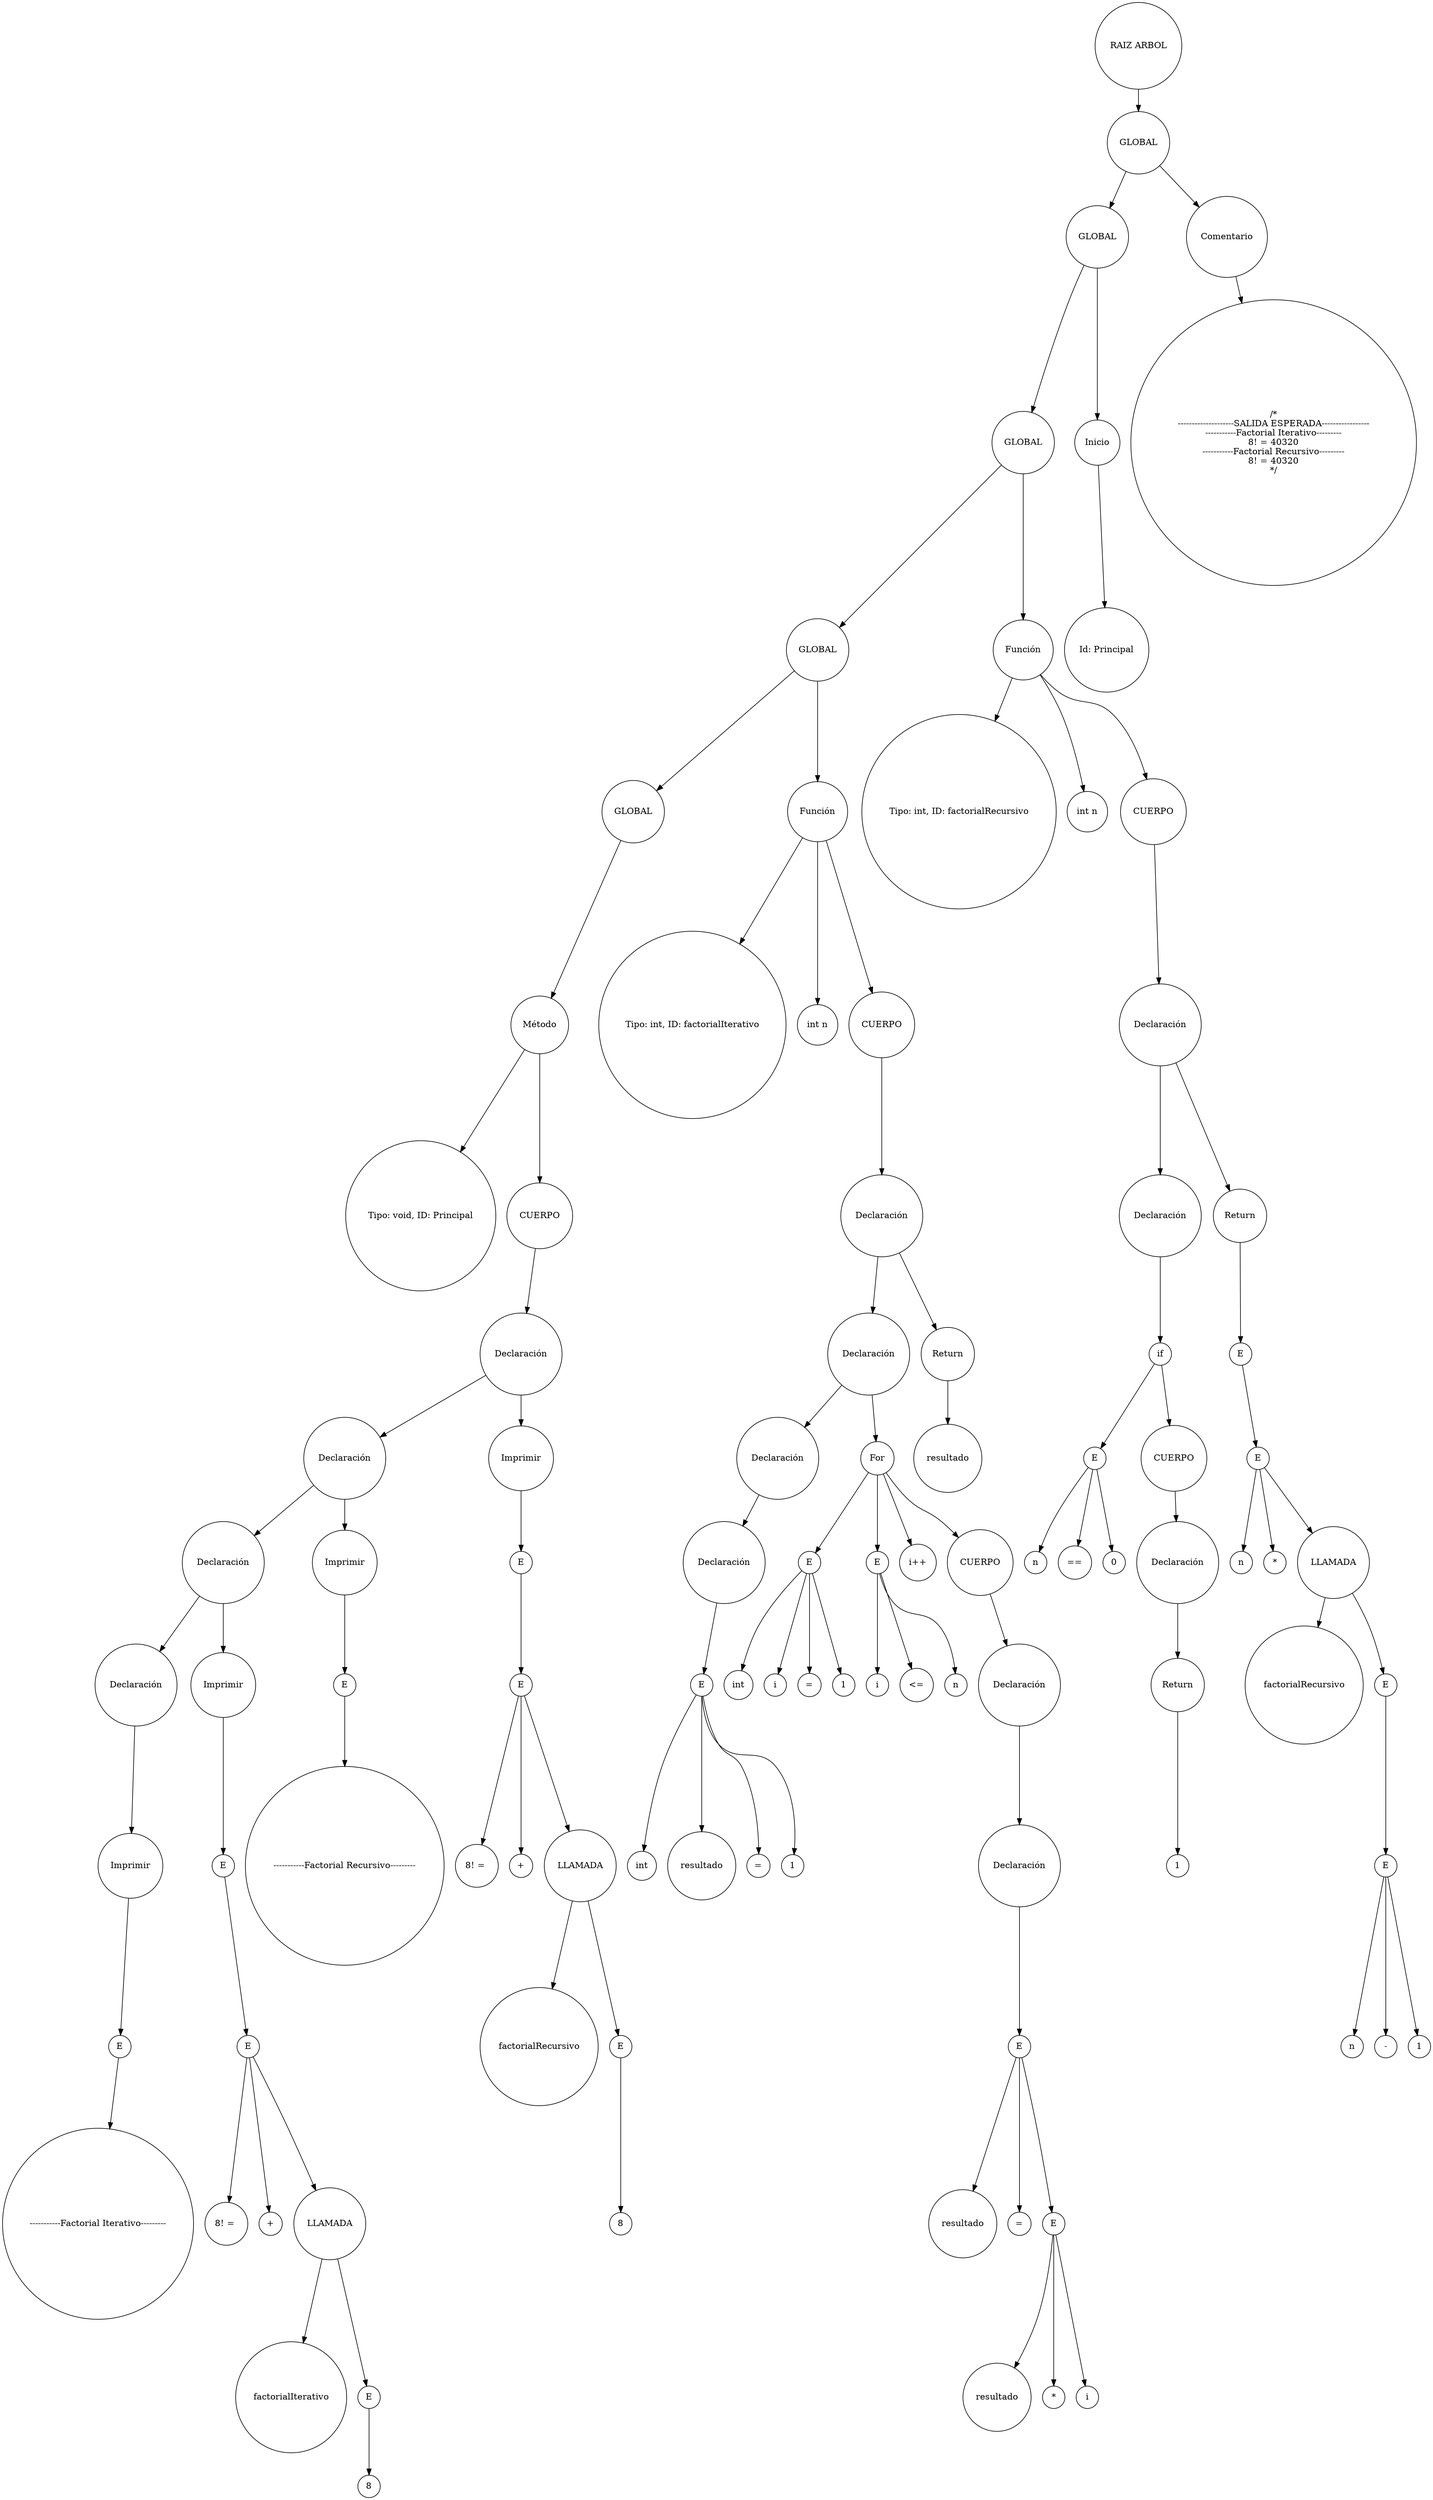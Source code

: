 digraph G {
11583 [label= "RAIZ ARBOL" fillcolor="#d62728" shape="circle"];
11583->11584;
11584 [label= "GLOBAL" fillcolor="#d62728" shape="circle"];
11584->11585;
11585 [label= "GLOBAL" fillcolor="#d62728" shape="circle"];
11585->11586;
11586 [label= "GLOBAL" fillcolor="#d62728" shape="circle"];
11586->11587;
11587 [label= "GLOBAL" fillcolor="#d62728" shape="circle"];
11587->11588;
11588 [label= "GLOBAL" fillcolor="#d62728" shape="circle"];
11588->11589;
11589 [label= "Método" fillcolor="#d62728" shape="circle"];
11589->11590;
11590 [label= "Tipo: void, ID: Principal" fillcolor="#d62728" shape="circle"];
11589->11591;
11591 [label= "CUERPO" fillcolor="#d62728" shape="circle"];
11591->11592;
11592 [label= "Declaración" fillcolor="#d62728" shape="circle"];
11592->11593;
11593 [label= "Declaración" fillcolor="#d62728" shape="circle"];
11593->11594;
11594 [label= "Declaración" fillcolor="#d62728" shape="circle"];
11594->11595;
11595 [label= "Declaración" fillcolor="#d62728" shape="circle"];
11595->11596;
11596 [label= "Imprimir" fillcolor="#d62728" shape="circle"];
11596->11597;
11597 [label= "E" fillcolor="#d62728" shape="circle"];
11597->11598;
11598 [label= "-----------Factorial Iterativo---------" fillcolor="#d62728" shape="circle"];
11594->11599;
11599 [label= "Imprimir" fillcolor="#d62728" shape="circle"];
11599->11600;
11600 [label= "E" fillcolor="#d62728" shape="circle"];
11600->11601;
11601 [label= "E" fillcolor="#d62728" shape="circle"];
11601->11602;
11602 [label= "8! = " fillcolor="#d62728" shape="circle"];
11601->11603;
11603 [label= "+" fillcolor="#d62728" shape="circle"];
11601->11604;
11604 [label= "LLAMADA" fillcolor="#d62728" shape="circle"];
11604->11605;
11605 [label= "factorialIterativo" fillcolor="#d62728" shape="circle"];
11604->11606;
11606 [label= "E" fillcolor="#d62728" shape="circle"];
11606->11607;
11607 [label= "8" fillcolor="#d62728" shape="circle"];
11593->11608;
11608 [label= "Imprimir" fillcolor="#d62728" shape="circle"];
11608->11609;
11609 [label= "E" fillcolor="#d62728" shape="circle"];
11609->11610;
11610 [label= "-----------Factorial Recursivo---------" fillcolor="#d62728" shape="circle"];
11592->11611;
11611 [label= "Imprimir" fillcolor="#d62728" shape="circle"];
11611->11612;
11612 [label= "E" fillcolor="#d62728" shape="circle"];
11612->11613;
11613 [label= "E" fillcolor="#d62728" shape="circle"];
11613->11614;
11614 [label= "8! = " fillcolor="#d62728" shape="circle"];
11613->11615;
11615 [label= "+" fillcolor="#d62728" shape="circle"];
11613->11616;
11616 [label= "LLAMADA" fillcolor="#d62728" shape="circle"];
11616->11617;
11617 [label= "factorialRecursivo" fillcolor="#d62728" shape="circle"];
11616->11618;
11618 [label= "E" fillcolor="#d62728" shape="circle"];
11618->11619;
11619 [label= "8" fillcolor="#d62728" shape="circle"];
11587->11620;
11620 [label= "Función" fillcolor="#d62728" shape="circle"];
11620->11621;
11621 [label= "Tipo: int, ID: factorialIterativo" fillcolor="#d62728" shape="circle"];
11620->11622;
11622 [label= "int n" fillcolor="#d62728" shape="circle"];
11620->11623;
11623 [label= "CUERPO" fillcolor="#d62728" shape="circle"];
11623->11624;
11624 [label= "Declaración" fillcolor="#d62728" shape="circle"];
11624->11625;
11625 [label= "Declaración" fillcolor="#d62728" shape="circle"];
11625->11626;
11626 [label= "Declaración" fillcolor="#d62728" shape="circle"];
11626->11627;
11627 [label= "Declaración" fillcolor="#d62728" shape="circle"];
11627->11628;
11628 [label= "E" fillcolor="#d62728" shape="circle"];
11628->11629;
11629 [label= "int" fillcolor="#d62728" shape="circle"];
11628->11630;
11630 [label= "resultado" fillcolor="#d62728" shape="circle"];
11628->11631;
11631 [label= "=" fillcolor="#d62728" shape="circle"];
11628->11632;
11632 [label= "1" fillcolor="#d62728" shape="circle"];
11625->11633;
11633 [label= "For" fillcolor="#d62728" shape="circle"];
11633->11634;
11634 [label= "E" fillcolor="#d62728" shape="circle"];
11634->11635;
11635 [label= "int" fillcolor="#d62728" shape="circle"];
11634->11636;
11636 [label= "i" fillcolor="#d62728" shape="circle"];
11634->11637;
11637 [label= "=" fillcolor="#d62728" shape="circle"];
11634->11638;
11638 [label= "1" fillcolor="#d62728" shape="circle"];
11633->11639;
11639 [label= "E" fillcolor="#d62728" shape="circle"];
11639->11640;
11640 [label= "i" fillcolor="#d62728" shape="circle"];
11639->11641;
11641 [label= "<=" fillcolor="#d62728" shape="circle"];
11639->11642;
11642 [label= "n" fillcolor="#d62728" shape="circle"];
11633->11643;
11643 [label= "i++" fillcolor="#d62728" shape="circle"];
11633->11644;
11644 [label= "CUERPO" fillcolor="#d62728" shape="circle"];
11644->11645;
11645 [label= "Declaración" fillcolor="#d62728" shape="circle"];
11645->11646;
11646 [label= "Declaración" fillcolor="#d62728" shape="circle"];
11646->11647;
11647 [label= "E" fillcolor="#d62728" shape="circle"];
11647->11648;
11648 [label= "resultado" fillcolor="#d62728" shape="circle"];
11647->11649;
11649 [label= "=" fillcolor="#d62728" shape="circle"];
11647->11650;
11650 [label= "E" fillcolor="#d62728" shape="circle"];
11650->11651;
11651 [label= "resultado" fillcolor="#d62728" shape="circle"];
11650->11652;
11652 [label= "*" fillcolor="#d62728" shape="circle"];
11650->11653;
11653 [label= "i" fillcolor="#d62728" shape="circle"];
11624->11654;
11654 [label= "Return" fillcolor="#d62728" shape="circle"];
11654->11655;
11655 [label= "resultado" fillcolor="#d62728" shape="circle"];
11586->11656;
11656 [label= "Función" fillcolor="#d62728" shape="circle"];
11656->11657;
11657 [label= "Tipo: int, ID: factorialRecursivo" fillcolor="#d62728" shape="circle"];
11656->11658;
11658 [label= "int n" fillcolor="#d62728" shape="circle"];
11656->11659;
11659 [label= "CUERPO" fillcolor="#d62728" shape="circle"];
11659->11660;
11660 [label= "Declaración" fillcolor="#d62728" shape="circle"];
11660->11661;
11661 [label= "Declaración" fillcolor="#d62728" shape="circle"];
11661->11662;
11662 [label= "if" fillcolor="#d62728" shape="circle"];
11662->11663;
11663 [label= "E" fillcolor="#d62728" shape="circle"];
11663->11664;
11664 [label= "n" fillcolor="#d62728" shape="circle"];
11663->11665;
11665 [label= "==" fillcolor="#d62728" shape="circle"];
11663->11666;
11666 [label= "0" fillcolor="#d62728" shape="circle"];
11662->11667;
11667 [label= "CUERPO" fillcolor="#d62728" shape="circle"];
11667->11668;
11668 [label= "Declaración" fillcolor="#d62728" shape="circle"];
11668->11669;
11669 [label= "Return" fillcolor="#d62728" shape="circle"];
11669->11670;
11670 [label= "1" fillcolor="#d62728" shape="circle"];
11660->11671;
11671 [label= "Return" fillcolor="#d62728" shape="circle"];
11671->11672;
11672 [label= "E" fillcolor="#d62728" shape="circle"];
11672->11673;
11673 [label= "E" fillcolor="#d62728" shape="circle"];
11673->11674;
11674 [label= "n" fillcolor="#d62728" shape="circle"];
11673->11675;
11675 [label= "*" fillcolor="#d62728" shape="circle"];
11673->11676;
11676 [label= "LLAMADA" fillcolor="#d62728" shape="circle"];
11676->11677;
11677 [label= "factorialRecursivo" fillcolor="#d62728" shape="circle"];
11676->11678;
11678 [label= "E" fillcolor="#d62728" shape="circle"];
11678->11679;
11679 [label= "E" fillcolor="#d62728" shape="circle"];
11679->11680;
11680 [label= "n" fillcolor="#d62728" shape="circle"];
11679->11681;
11681 [label= "-" fillcolor="#d62728" shape="circle"];
11679->11682;
11682 [label= "1" fillcolor="#d62728" shape="circle"];
11585->11683;
11683 [label= "Inicio" fillcolor="#d62728" shape="circle"];
11683->11684;
11684 [label= "Id: Principal" fillcolor="#d62728" shape="circle"];
11584->11685;
11685 [label= "Comentario" fillcolor="#d62728" shape="circle"];
11685->11686;
11686 [label= "/*
--------------------SALIDA ESPERADA-----------------
-----------Factorial Iterativo---------
8! = 40320
-----------Factorial Recursivo---------
8! = 40320
*/" fillcolor="#d62728" shape="circle"];
}